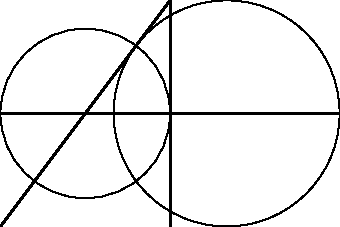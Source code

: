 size(6cm,0);
import math;

pair project(pair pt, pair A, pair B)
  {
    return extension(pt,pt-dir(90+degrees(A-B,false)),A,B);
  }


pair ecenter(pair A, pair B, pair C)
  {
    return extension(A, A+rotate(45)*dir(A--B,A--C), B, B+rotate(45)*dir(B--A,B--C));
  }

path ecircle(pair A, pair B, pair C)
  {
    return shift(ecenter(A,B,C))*scale(abs(ecenter(A,B,C)-project(ecenter(A,B,C),B,C)))*unitcircle;
  }

pair A=(0,0), B=(3,0), C=(3,4);
path tr=A--B--C--cycle;

draw(ecircle(A,B,C));
draw(ecircle(B,C,A));

pen p=linewidth(1pt);
drawline(A,B, p);
drawline(A,C, p);
drawline(B,C, p);